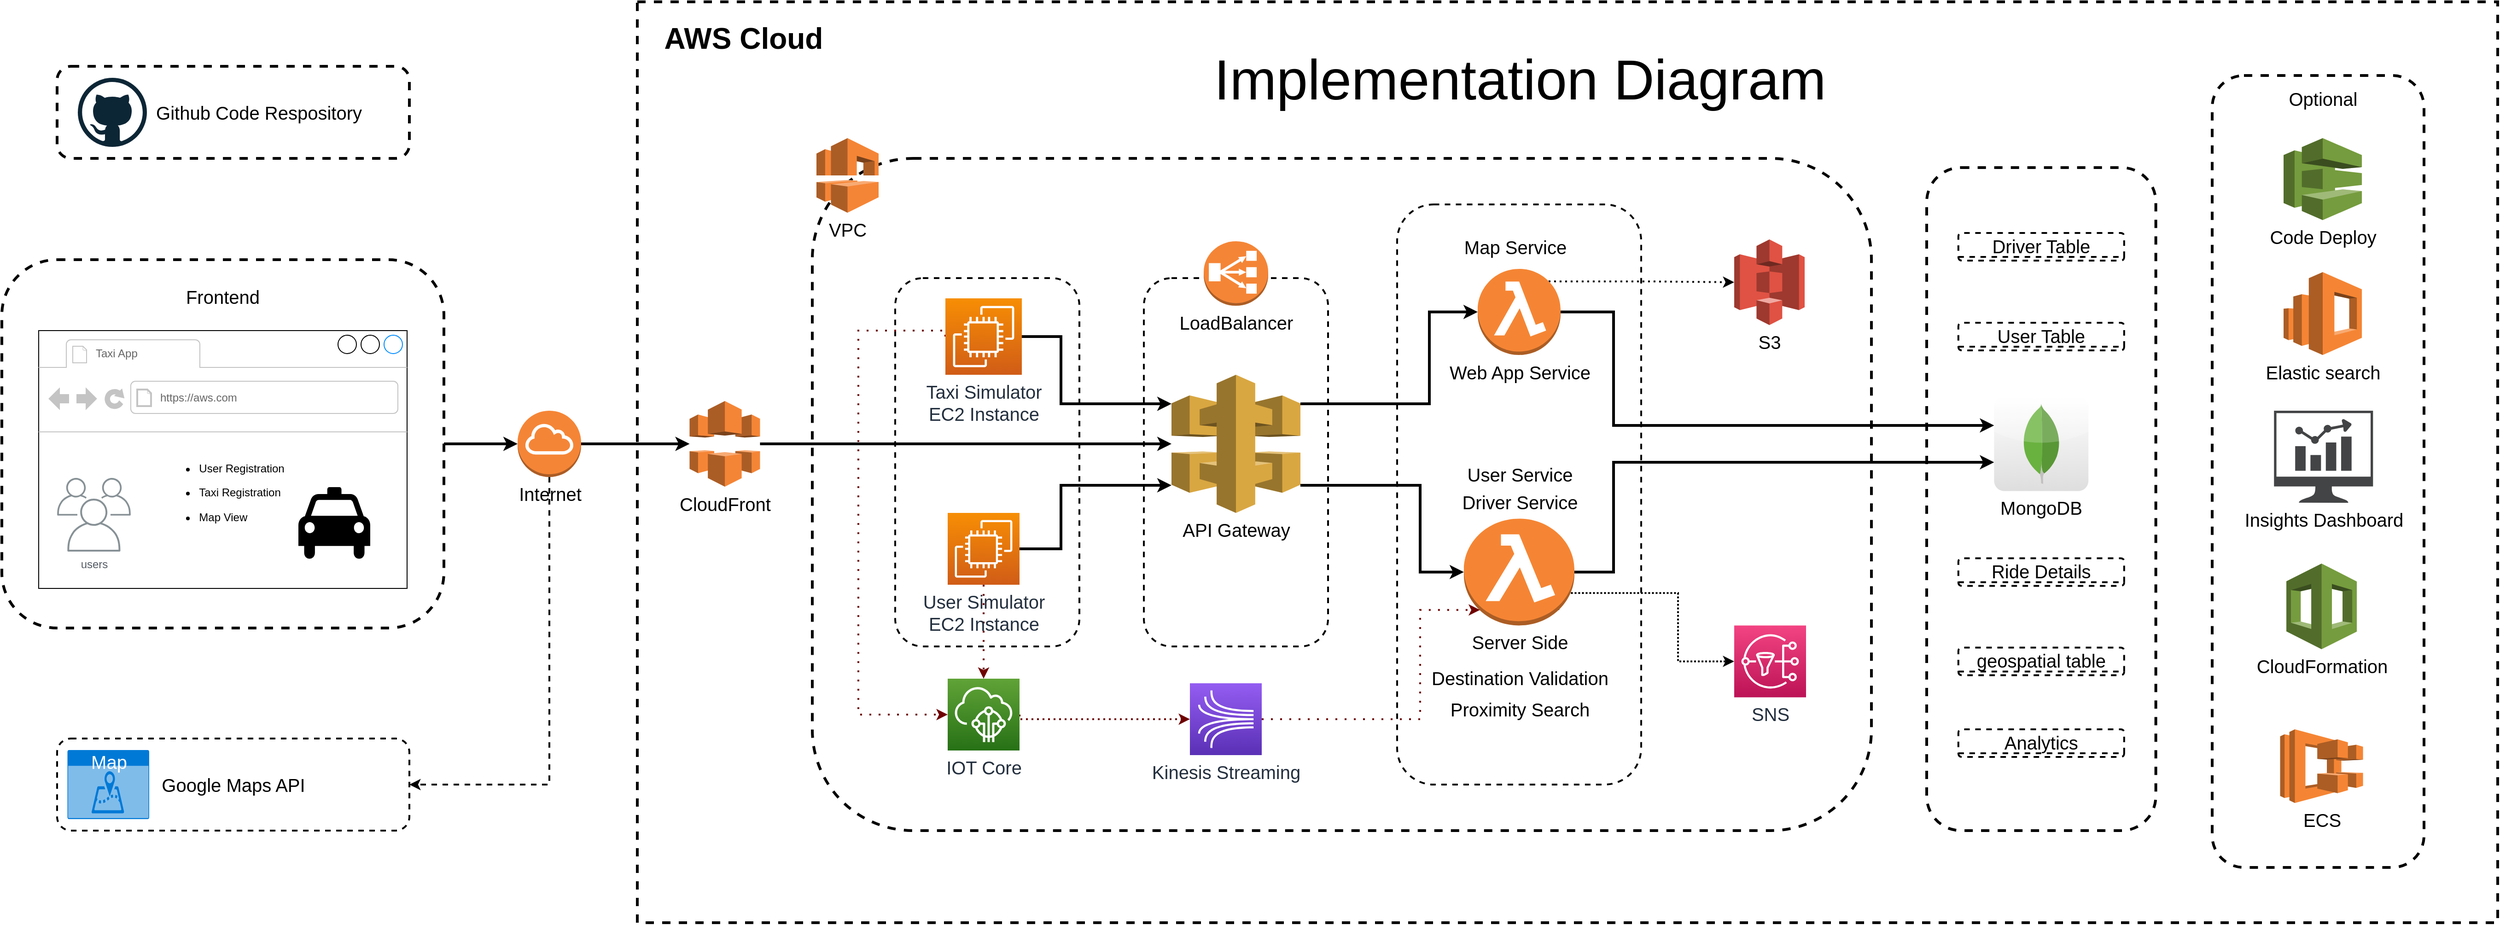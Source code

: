 <mxfile version="14.9.6" type="device"><diagram id="Hd5JqzTMImGzRNqp7jHf" name="Page-1"><mxGraphModel dx="7781" dy="1232" grid="1" gridSize="10" guides="1" tooltips="1" connect="1" arrows="1" fold="1" page="1" pageScale="1" pageWidth="4681" pageHeight="3300" math="0" shadow="0"><root><mxCell id="0"/><mxCell id="1" parent="0"/><mxCell id="UYJP8w4q7nqs6N_vbNgp-49" value="" style="rounded=0;whiteSpace=wrap;html=1;dashed=1;fontSize=20;strokeColor=#000000;strokeWidth=3;fillColor=#ffffff;" parent="1" vertex="1"><mxGeometry x="650" y="850" width="2020" height="1000" as="geometry"/></mxCell><mxCell id="UYJP8w4q7nqs6N_vbNgp-28" value="" style="rounded=1;whiteSpace=wrap;html=1;dashed=1;fontSize=20;strokeWidth=3;" parent="1" vertex="1"><mxGeometry x="840" y="1020" width="1150" height="730" as="geometry"/></mxCell><mxCell id="ry8BReEHiPAasKYLRgeb-73" value="" style="rounded=1;whiteSpace=wrap;html=1;dashed=1;fontSize=20;strokeColor=#000000;strokeWidth=2;fillColor=#ffffff;" vertex="1" parent="1"><mxGeometry x="1475" y="1070" width="265" height="630" as="geometry"/></mxCell><mxCell id="ry8BReEHiPAasKYLRgeb-71" value="" style="rounded=1;whiteSpace=wrap;html=1;fontSize=20;strokeColor=#000000;strokeWidth=2;fillColor=#ffffff;dashed=1;" vertex="1" parent="1"><mxGeometry x="930" y="1150" width="200" height="400" as="geometry"/></mxCell><mxCell id="ry8BReEHiPAasKYLRgeb-70" value="" style="rounded=1;whiteSpace=wrap;html=1;dashed=1;fontSize=20;strokeColor=#000000;strokeWidth=2;fillColor=#ffffff;" vertex="1" parent="1"><mxGeometry x="1200" y="1150" width="200" height="400" as="geometry"/></mxCell><mxCell id="ry8BReEHiPAasKYLRgeb-33" style="edgeStyle=orthogonalEdgeStyle;rounded=0;orthogonalLoop=1;jettySize=auto;html=1;exitX=0.855;exitY=0.855;exitDx=0;exitDy=0;exitPerimeter=0;entryX=0;entryY=0.5;entryDx=0;entryDy=0;entryPerimeter=0;fontSize=20;strokeWidth=2;dashed=1;dashPattern=1 1;" edge="1" parent="1" source="UYJP8w4q7nqs6N_vbNgp-7" target="UYJP8w4q7nqs6N_vbNgp-60"><mxGeometry relative="1" as="geometry"><Array as="points"><mxPoint x="1780" y="1492"/><mxPoint x="1780" y="1566"/></Array></mxGeometry></mxCell><mxCell id="UYJP8w4q7nqs6N_vbNgp-7" value="&lt;font style=&quot;font-size: 20px;&quot;&gt;Server Side&lt;/font&gt;" style="outlineConnect=0;dashed=0;verticalLabelPosition=bottom;verticalAlign=top;align=center;html=1;shape=mxgraph.aws3.lambda_function;fillColor=#F58534;gradientColor=none;fontSize=20;" parent="1" vertex="1"><mxGeometry x="1547.5" y="1411.2" width="120" height="116" as="geometry"/></mxCell><mxCell id="UYJP8w4q7nqs6N_vbNgp-50" style="edgeStyle=orthogonalEdgeStyle;rounded=0;orthogonalLoop=1;jettySize=auto;html=1;exitX=1;exitY=0.5;exitDx=0;exitDy=0;fontSize=12;strokeWidth=3;" parent="1" source="UYJP8w4q7nqs6N_vbNgp-26" target="UYJP8w4q7nqs6N_vbNgp-47" edge="1"><mxGeometry relative="1" as="geometry"/></mxCell><mxCell id="UYJP8w4q7nqs6N_vbNgp-30" value="Driver Service" style="text;html=1;align=center;verticalAlign=middle;resizable=0;points=[];autosize=1;strokeColor=none;fontSize=20;" parent="1" vertex="1"><mxGeometry x="1537.5" y="1378" width="140" height="30" as="geometry"/></mxCell><mxCell id="UYJP8w4q7nqs6N_vbNgp-31" value="Map Service" style="text;html=1;align=center;verticalAlign=middle;resizable=0;points=[];autosize=1;strokeColor=none;fontSize=20;" parent="1" vertex="1"><mxGeometry x="1537.5" y="1101" width="130" height="30" as="geometry"/></mxCell><mxCell id="UYJP8w4q7nqs6N_vbNgp-32" value="User Service" style="text;html=1;align=center;verticalAlign=middle;resizable=0;points=[];autosize=1;strokeColor=none;fontSize=20;" parent="1" vertex="1"><mxGeometry x="1542.5" y="1348" width="130" height="30" as="geometry"/></mxCell><mxCell id="UYJP8w4q7nqs6N_vbNgp-45" style="edgeStyle=orthogonalEdgeStyle;rounded=0;orthogonalLoop=1;jettySize=auto;html=1;fontSize=20;strokeWidth=3;entryX=0;entryY=0.5;entryDx=0;entryDy=0;entryPerimeter=0;exitX=1;exitY=0.8;exitDx=0;exitDy=0;exitPerimeter=0;" parent="1" source="UYJP8w4q7nqs6N_vbNgp-35" target="UYJP8w4q7nqs6N_vbNgp-7" edge="1"><mxGeometry relative="1" as="geometry"><Array as="points"><mxPoint x="1500" y="1375"/><mxPoint x="1500" y="1469"/></Array><mxPoint x="1645" y="1330" as="targetPoint"/></mxGeometry></mxCell><mxCell id="bcoqnhIMcq_wjW8kdsz5-9" style="edgeStyle=orthogonalEdgeStyle;rounded=0;orthogonalLoop=1;jettySize=auto;html=1;exitX=1;exitY=0.21;exitDx=0;exitDy=0;exitPerimeter=0;entryX=0;entryY=0.5;entryDx=0;entryDy=0;entryPerimeter=0;fontSize=20;strokeWidth=3;" parent="1" source="UYJP8w4q7nqs6N_vbNgp-35" target="bcoqnhIMcq_wjW8kdsz5-12" edge="1"><mxGeometry relative="1" as="geometry"><mxPoint x="1700" y="1109" as="targetPoint"/><Array as="points"><mxPoint x="1510" y="1287"/><mxPoint x="1510" y="1187"/></Array></mxGeometry></mxCell><mxCell id="UYJP8w4q7nqs6N_vbNgp-35" value="API Gateway" style="outlineConnect=0;dashed=0;verticalLabelPosition=bottom;verticalAlign=top;align=center;html=1;shape=mxgraph.aws3.api_gateway;fillColor=#D9A741;gradientColor=none;rounded=1;fontSize=20;strokeColor=#000000;strokeWidth=3;" parent="1" vertex="1"><mxGeometry x="1230" y="1255" width="140" height="150" as="geometry"/></mxCell><mxCell id="UYJP8w4q7nqs6N_vbNgp-39" value="" style="group;fontSize=20;" parent="1" vertex="1" connectable="0"><mxGeometry x="20" y="920" width="382.5" height="100" as="geometry"/></mxCell><mxCell id="UYJP8w4q7nqs6N_vbNgp-37" value="&amp;nbsp; &amp;nbsp; &amp;nbsp; &amp;nbsp; &amp;nbsp; Github Code Respository" style="rounded=1;whiteSpace=wrap;html=1;dashed=1;fontSize=20;strokeColor=#000000;strokeWidth=3;fillColor=#ffffff;" parent="UYJP8w4q7nqs6N_vbNgp-39" vertex="1"><mxGeometry width="382.5" height="100" as="geometry"/></mxCell><mxCell id="UYJP8w4q7nqs6N_vbNgp-38" value="" style="dashed=0;outlineConnect=0;html=1;align=center;labelPosition=center;verticalLabelPosition=bottom;verticalAlign=top;shape=mxgraph.weblogos.github;rounded=1;fontSize=20;strokeColor=#000000;strokeWidth=3;fillColor=#ffffff;" parent="UYJP8w4q7nqs6N_vbNgp-39" vertex="1"><mxGeometry x="22.5" y="12.5" width="75" height="75" as="geometry"/></mxCell><mxCell id="UYJP8w4q7nqs6N_vbNgp-44" style="edgeStyle=orthogonalEdgeStyle;rounded=0;orthogonalLoop=1;jettySize=auto;html=1;exitX=1;exitY=0.5;exitDx=0;exitDy=0;exitPerimeter=0;entryX=0;entryY=0.8;entryDx=0;entryDy=0;entryPerimeter=0;fontSize=20;strokeWidth=3;" parent="1" source="UYJP8w4q7nqs6N_vbNgp-41" target="UYJP8w4q7nqs6N_vbNgp-35" edge="1"><mxGeometry relative="1" as="geometry"><Array as="points"><mxPoint x="1110" y="1444"/><mxPoint x="1110" y="1375"/></Array></mxGeometry></mxCell><mxCell id="UYJP8w4q7nqs6N_vbNgp-104" style="edgeStyle=orthogonalEdgeStyle;rounded=0;jumpStyle=arc;orthogonalLoop=1;jettySize=auto;html=1;exitX=0.5;exitY=1;exitDx=0;exitDy=0;exitPerimeter=0;fontSize=20;strokeWidth=2;dashed=1;dashPattern=1 4;entryX=0.5;entryY=0;entryDx=0;entryDy=0;entryPerimeter=0;fillColor=#a20025;strokeColor=#6F0000;" parent="1" source="UYJP8w4q7nqs6N_vbNgp-41" target="ry8BReEHiPAasKYLRgeb-10" edge="1"><mxGeometry relative="1" as="geometry"><Array as="points"><mxPoint x="1026" y="1570"/><mxPoint x="1026" y="1570"/></Array><mxPoint x="1190" y="2090" as="targetPoint"/></mxGeometry></mxCell><mxCell id="UYJP8w4q7nqs6N_vbNgp-43" style="edgeStyle=orthogonalEdgeStyle;rounded=0;orthogonalLoop=1;jettySize=auto;html=1;exitX=1;exitY=0.5;exitDx=0;exitDy=0;exitPerimeter=0;fontSize=20;strokeWidth=3;entryX=0;entryY=0.21;entryDx=0;entryDy=0;entryPerimeter=0;" parent="1" source="UYJP8w4q7nqs6N_vbNgp-42" target="UYJP8w4q7nqs6N_vbNgp-35" edge="1"><mxGeometry relative="1" as="geometry"><Array as="points"><mxPoint x="1110" y="1214"/><mxPoint x="1110" y="1287"/></Array></mxGeometry></mxCell><mxCell id="UYJP8w4q7nqs6N_vbNgp-103" style="edgeStyle=orthogonalEdgeStyle;rounded=0;orthogonalLoop=1;jettySize=auto;html=1;exitX=0;exitY=0.5;exitDx=0;exitDy=0;exitPerimeter=0;entryX=0;entryY=0.5;entryDx=0;entryDy=0;entryPerimeter=0;fontSize=20;strokeWidth=2;jumpStyle=arc;dashed=1;dashPattern=1 4;jumpSize=6;fillColor=#a20025;strokeColor=#6F0000;" parent="1" source="UYJP8w4q7nqs6N_vbNgp-42" target="ry8BReEHiPAasKYLRgeb-10" edge="1"><mxGeometry relative="1" as="geometry"><Array as="points"><mxPoint x="985" y="1207"/><mxPoint x="890" y="1207"/><mxPoint x="890" y="1624"/></Array></mxGeometry></mxCell><mxCell id="UYJP8w4q7nqs6N_vbNgp-42" value="&lt;font style=&quot;font-size: 20px&quot;&gt;Taxi Simulator&lt;br&gt;EC2 Instance&lt;/font&gt;" style="points=[[0,0,0],[0.25,0,0],[0.5,0,0],[0.75,0,0],[1,0,0],[0,1,0],[0.25,1,0],[0.5,1,0],[0.75,1,0],[1,1,0],[0,0.25,0],[0,0.5,0],[0,0.75,0],[1,0.25,0],[1,0.5,0],[1,0.75,0]];outlineConnect=0;fontColor=#232F3E;gradientColor=#F78E04;gradientDirection=north;fillColor=#D05C17;strokeColor=#ffffff;dashed=0;verticalLabelPosition=bottom;verticalAlign=top;align=center;html=1;fontSize=20;fontStyle=0;aspect=fixed;shape=mxgraph.aws4.resourceIcon;resIcon=mxgraph.aws4.ec2;rounded=1;" parent="1" vertex="1"><mxGeometry x="984.5" y="1172" width="83" height="83" as="geometry"/></mxCell><mxCell id="UYJP8w4q7nqs6N_vbNgp-52" style="edgeStyle=orthogonalEdgeStyle;rounded=0;orthogonalLoop=1;jettySize=auto;html=1;exitX=1;exitY=0.5;exitDx=0;exitDy=0;exitPerimeter=0;fontSize=20;strokeWidth=3;entryX=0;entryY=0.5;entryDx=0;entryDy=0;entryPerimeter=0;" parent="1" source="UYJP8w4q7nqs6N_vbNgp-47" target="ry8BReEHiPAasKYLRgeb-31" edge="1"><mxGeometry relative="1" as="geometry"><mxPoint x="980" y="1330" as="targetPoint"/></mxGeometry></mxCell><mxCell id="UYJP8w4q7nqs6N_vbNgp-112" style="edgeStyle=orthogonalEdgeStyle;rounded=0;jumpStyle=arc;orthogonalLoop=1;jettySize=auto;html=1;exitX=0.5;exitY=1;exitDx=0;exitDy=0;exitPerimeter=0;fontSize=12;strokeWidth=2;entryX=1;entryY=0.5;entryDx=0;entryDy=0;dashed=1;" parent="1" source="UYJP8w4q7nqs6N_vbNgp-47" target="UYJP8w4q7nqs6N_vbNgp-113" edge="1"><mxGeometry relative="1" as="geometry"><mxPoint x="554" y="1720" as="targetPoint"/></mxGeometry></mxCell><mxCell id="UYJP8w4q7nqs6N_vbNgp-47" value="Internet" style="outlineConnect=0;dashed=0;verticalLabelPosition=bottom;verticalAlign=top;align=center;html=1;shape=mxgraph.aws3.internet_gateway;fillColor=#F58536;gradientColor=none;rounded=1;fontSize=20;strokeColor=#000000;strokeWidth=3;" parent="1" vertex="1"><mxGeometry x="520" y="1294" width="69" height="72" as="geometry"/></mxCell><mxCell id="UYJP8w4q7nqs6N_vbNgp-48" value="VPC" style="outlineConnect=0;dashed=0;verticalLabelPosition=bottom;verticalAlign=top;align=center;html=1;shape=mxgraph.aws3.vpc;fillColor=#F58536;gradientColor=none;rounded=1;fontSize=20;strokeColor=#000000;strokeWidth=3;" parent="1" vertex="1"><mxGeometry x="844.5" y="998" width="67.5" height="81" as="geometry"/></mxCell><mxCell id="UYJP8w4q7nqs6N_vbNgp-59" value="AWS Cloud" style="text;html=1;align=center;verticalAlign=middle;resizable=0;points=[];autosize=1;strokeColor=none;fontSize=32;fontStyle=1" parent="1" vertex="1"><mxGeometry x="670" y="870" width="190" height="40" as="geometry"/></mxCell><mxCell id="UYJP8w4q7nqs6N_vbNgp-60" value="SNS" style="points=[[0,0,0],[0.25,0,0],[0.5,0,0],[0.75,0,0],[1,0,0],[0,1,0],[0.25,1,0],[0.5,1,0],[0.75,1,0],[1,1,0],[0,0.25,0],[0,0.5,0],[0,0.75,0],[1,0.25,0],[1,0.5,0],[1,0.75,0]];outlineConnect=0;fontColor=#232F3E;gradientColor=#F34482;gradientDirection=north;fillColor=#BC1356;strokeColor=#ffffff;dashed=0;verticalLabelPosition=bottom;verticalAlign=top;align=center;html=1;fontSize=20;fontStyle=0;aspect=fixed;shape=mxgraph.aws4.resourceIcon;resIcon=mxgraph.aws4.sns;rounded=1;" parent="1" vertex="1"><mxGeometry x="1841" y="1527.2" width="78" height="78" as="geometry"/></mxCell><mxCell id="UYJP8w4q7nqs6N_vbNgp-100" value="" style="group;fontSize=12;" parent="1" vertex="1" connectable="0"><mxGeometry x="-40" y="1130" width="480" height="400" as="geometry"/></mxCell><mxCell id="UYJP8w4q7nqs6N_vbNgp-26" value="" style="rounded=1;whiteSpace=wrap;html=1;dashed=1;strokeWidth=3;fontSize=12;" parent="UYJP8w4q7nqs6N_vbNgp-100" vertex="1"><mxGeometry width="480" height="400" as="geometry"/></mxCell><mxCell id="UYJP8w4q7nqs6N_vbNgp-20" value="&lt;div style=&quot;text-align: justify; font-size: 12px;&quot;&gt;&lt;br style=&quot;font-size: 12px;&quot;&gt;&lt;br style=&quot;font-size: 12px;&quot;&gt;&lt;br style=&quot;font-size: 12px;&quot;&gt;&lt;div style=&quot;font-size: 12px;&quot;&gt;&lt;span style=&quot;font-size: 12px;&quot;&gt;&lt;br style=&quot;font-size: 12px;&quot;&gt;&lt;/span&gt;&lt;/div&gt;&lt;span style=&quot;font-size: 12px;&quot;&gt;&lt;br style=&quot;font-size: 12px;&quot;&gt;&lt;/span&gt;&lt;ul style=&quot;font-size: 12px;&quot;&gt;&lt;li style=&quot;font-size: 12px;&quot;&gt;&lt;span style=&quot;font-size: 12px;&quot;&gt;User Registration&lt;/span&gt;&lt;br style=&quot;font-size: 12px;&quot;&gt;&lt;/li&gt;&lt;/ul&gt;&lt;ul style=&quot;font-size: 12px;&quot;&gt;&lt;li style=&quot;font-size: 12px;&quot;&gt;Taxi Registration&lt;/li&gt;&lt;/ul&gt;&lt;ul style=&quot;font-size: 12px;&quot;&gt;&lt;li style=&quot;font-size: 12px;&quot;&gt;Map View&lt;/li&gt;&lt;/ul&gt;&lt;/div&gt;" style="strokeWidth=1;shadow=0;dashed=0;align=center;html=1;shape=mxgraph.mockup.containers.browserWindow;rSize=0;strokeColor2=#008cff;strokeColor3=#c4c4c4;mainText=,;recursiveResize=0;fontSize=12;" parent="UYJP8w4q7nqs6N_vbNgp-100" vertex="1"><mxGeometry x="40" y="77" width="400" height="280" as="geometry"/></mxCell><mxCell id="UYJP8w4q7nqs6N_vbNgp-21" value="&lt;font style=&quot;font-size: 12px;&quot;&gt;Taxi App&lt;/font&gt;" style="strokeWidth=1;shadow=0;dashed=0;align=center;html=1;shape=mxgraph.mockup.containers.anchor;fontSize=12;fontColor=#666666;align=left;" parent="UYJP8w4q7nqs6N_vbNgp-20" vertex="1"><mxGeometry x="60" y="12" width="110" height="26" as="geometry"/></mxCell><mxCell id="UYJP8w4q7nqs6N_vbNgp-22" value="&lt;font style=&quot;font-size: 12px;&quot;&gt;https://aws.com&lt;/font&gt;" style="strokeWidth=1;shadow=0;dashed=0;align=center;html=1;shape=mxgraph.mockup.containers.anchor;rSize=0;fontSize=12;fontColor=#666666;align=left;" parent="UYJP8w4q7nqs6N_vbNgp-20" vertex="1"><mxGeometry x="130" y="60" width="250" height="26" as="geometry"/></mxCell><mxCell id="UYJP8w4q7nqs6N_vbNgp-110" value="users" style="outlineConnect=0;gradientColor=none;fontColor=#545B64;strokeColor=none;fillColor=#879196;dashed=0;verticalLabelPosition=bottom;verticalAlign=top;align=center;html=1;fontSize=12;fontStyle=0;aspect=fixed;shape=mxgraph.aws4.illustration_users;pointerEvents=1;rounded=1;" parent="UYJP8w4q7nqs6N_vbNgp-20" vertex="1"><mxGeometry x="20" y="160" width="80" height="80" as="geometry"/></mxCell><mxCell id="UYJP8w4q7nqs6N_vbNgp-111" value="" style="shape=mxgraph.signs.transportation.taxi;html=1;pointerEvents=1;fillColor=#000000;strokeColor=none;verticalLabelPosition=bottom;verticalAlign=top;align=center;rounded=1;dashed=1;fontSize=12;" parent="UYJP8w4q7nqs6N_vbNgp-20" vertex="1"><mxGeometry x="282" y="170" width="78" height="80" as="geometry"/></mxCell><mxCell id="UYJP8w4q7nqs6N_vbNgp-27" value="Frontend" style="text;html=1;strokeColor=none;fillColor=none;align=center;verticalAlign=middle;whiteSpace=wrap;rounded=0;dashed=1;fontSize=20;" parent="UYJP8w4q7nqs6N_vbNgp-100" vertex="1"><mxGeometry x="210" y="30" width="60" height="20" as="geometry"/></mxCell><mxCell id="UYJP8w4q7nqs6N_vbNgp-105" style="edgeStyle=orthogonalEdgeStyle;rounded=0;jumpStyle=arc;orthogonalLoop=1;jettySize=auto;html=1;entryX=0.145;entryY=0.855;entryDx=0;entryDy=0;entryPerimeter=0;dashed=1;dashPattern=1 4;fontSize=20;strokeWidth=2;exitX=1;exitY=0.5;exitDx=0;exitDy=0;exitPerimeter=0;fillColor=#a20025;strokeColor=#6F0000;" parent="1" source="UYJP8w4q7nqs6N_vbNgp-102" target="UYJP8w4q7nqs6N_vbNgp-7" edge="1"><mxGeometry relative="1" as="geometry"><Array as="points"><mxPoint x="1500" y="1629"/><mxPoint x="1500" y="1510"/></Array></mxGeometry></mxCell><mxCell id="UYJP8w4q7nqs6N_vbNgp-102" value="Kinesis Streaming" style="points=[[0,0,0],[0.25,0,0],[0.5,0,0],[0.75,0,0],[1,0,0],[0,1,0],[0.25,1,0],[0.5,1,0],[0.75,1,0],[1,1,0],[0,0.25,0],[0,0.5,0],[0,0.75,0],[1,0.25,0],[1,0.5,0],[1,0.75,0]];outlineConnect=0;fontColor=#232F3E;gradientColor=#945DF2;gradientDirection=north;fillColor=#5A30B5;strokeColor=#ffffff;dashed=0;verticalLabelPosition=bottom;verticalAlign=top;align=center;html=1;fontSize=20;fontStyle=0;aspect=fixed;shape=mxgraph.aws4.resourceIcon;resIcon=mxgraph.aws4.kinesis;rounded=1;" parent="1" vertex="1"><mxGeometry x="1250" y="1590" width="78" height="78" as="geometry"/></mxCell><mxCell id="UYJP8w4q7nqs6N_vbNgp-108" value="LoadBalancer" style="outlineConnect=0;dashed=0;verticalLabelPosition=bottom;verticalAlign=top;align=center;html=1;shape=mxgraph.aws3.classic_load_balancer;fillColor=#F58536;gradientColor=none;rounded=1;fontSize=20;strokeColor=#000000;strokeWidth=2;" parent="1" vertex="1"><mxGeometry x="1265" y="1110" width="70" height="70" as="geometry"/></mxCell><mxCell id="UYJP8w4q7nqs6N_vbNgp-115" value="Implementation Diagram" style="text;html=1;align=center;verticalAlign=middle;resizable=0;points=[];autosize=1;strokeColor=none;fontSize=61;" parent="1" vertex="1"><mxGeometry x="1267.5" y="895" width="680" height="80" as="geometry"/></mxCell><mxCell id="bcoqnhIMcq_wjW8kdsz5-6" value="S3" style="outlineConnect=0;dashed=0;verticalLabelPosition=bottom;verticalAlign=top;align=center;html=1;shape=mxgraph.aws3.s3;fillColor=#E05243;gradientColor=none;fontSize=20;" parent="1" vertex="1"><mxGeometry x="1841" y="1108" width="76.5" height="93" as="geometry"/></mxCell><mxCell id="ry8BReEHiPAasKYLRgeb-92" style="edgeStyle=orthogonalEdgeStyle;rounded=0;orthogonalLoop=1;jettySize=auto;html=1;exitX=0.855;exitY=0.145;exitDx=0;exitDy=0;exitPerimeter=0;dashed=1;dashPattern=1 2;fontSize=20;strokeWidth=2;" edge="1" parent="1" source="bcoqnhIMcq_wjW8kdsz5-12" target="bcoqnhIMcq_wjW8kdsz5-6"><mxGeometry relative="1" as="geometry"/></mxCell><mxCell id="bcoqnhIMcq_wjW8kdsz5-12" value="&lt;font style=&quot;font-size: 20px&quot;&gt;Web App Service&lt;/font&gt;" style="outlineConnect=0;dashed=0;verticalLabelPosition=bottom;verticalAlign=top;align=center;html=1;shape=mxgraph.aws3.lambda_function;fillColor=#F58534;gradientColor=none;fontSize=20;" parent="1" vertex="1"><mxGeometry x="1562.5" y="1140" width="90" height="93.5" as="geometry"/></mxCell><mxCell id="UYJP8w4q7nqs6N_vbNgp-41" value="&lt;font style=&quot;font-size: 20px&quot;&gt;User Simulator&lt;br&gt;EC2 Instance&lt;/font&gt;" style="points=[[0,0,0],[0.25,0,0],[0.5,0,0],[0.75,0,0],[1,0,0],[0,1,0],[0.25,1,0],[0.5,1,0],[0.75,1,0],[1,1,0],[0,0.25,0],[0,0.5,0],[0,0.75,0],[1,0.25,0],[1,0.5,0],[1,0.75,0]];outlineConnect=0;fontColor=#232F3E;gradientColor=#F78E04;gradientDirection=north;fillColor=#D05C17;strokeColor=#ffffff;dashed=0;verticalLabelPosition=bottom;verticalAlign=top;align=center;html=1;fontSize=20;fontStyle=0;aspect=fixed;shape=mxgraph.aws4.resourceIcon;resIcon=mxgraph.aws4.ec2;rounded=1;" parent="1" vertex="1"><mxGeometry x="987" y="1405" width="78" height="78" as="geometry"/></mxCell><mxCell id="bcoqnhIMcq_wjW8kdsz5-15" value="Destination Validation" style="text;html=1;align=center;verticalAlign=middle;resizable=0;points=[];autosize=1;strokeColor=none;fontSize=20;" parent="1" vertex="1"><mxGeometry x="1502.5" y="1569" width="210" height="30" as="geometry"/></mxCell><mxCell id="bcoqnhIMcq_wjW8kdsz5-16" value="Proximity Search" style="text;html=1;align=center;verticalAlign=middle;resizable=0;points=[];autosize=1;strokeColor=none;fontSize=20;" parent="1" vertex="1"><mxGeometry x="1522.5" y="1603" width="170" height="30" as="geometry"/></mxCell><mxCell id="UYJP8w4q7nqs6N_vbNgp-58" value="" style="rounded=1;whiteSpace=wrap;html=1;dashed=1;fontSize=20;strokeColor=#000000;strokeWidth=3;fillColor=#ffffff;" parent="1" vertex="1"><mxGeometry x="2360" y="930" width="230" height="860" as="geometry"/></mxCell><mxCell id="bcoqnhIMcq_wjW8kdsz5-23" value="CloudFormation" style="outlineConnect=0;dashed=0;verticalLabelPosition=bottom;verticalAlign=top;align=center;html=1;shape=mxgraph.aws3.cloudformation;fillColor=#759C3E;gradientColor=none;fontSize=20;" parent="1" vertex="1"><mxGeometry x="2440.53" y="1460" width="76.5" height="93" as="geometry"/></mxCell><mxCell id="UYJP8w4q7nqs6N_vbNgp-57" value="Insights Dashboard" style="pointerEvents=1;shadow=0;dashed=0;html=1;strokeColor=none;fillColor=#434445;aspect=fixed;labelPosition=center;verticalLabelPosition=bottom;verticalAlign=top;align=center;outlineConnect=0;shape=mxgraph.vvd.nsx_dashboard;rounded=1;fontSize=20;" parent="1" vertex="1"><mxGeometry x="2427.12" y="1294" width="107.53" height="100" as="geometry"/></mxCell><mxCell id="bcoqnhIMcq_wjW8kdsz5-19" value="ECS" style="outlineConnect=0;dashed=0;verticalLabelPosition=bottom;verticalAlign=top;align=center;html=1;shape=mxgraph.aws3.ecs;fillColor=#F58534;gradientColor=none;fontSize=20;" parent="1" vertex="1"><mxGeometry x="2433.78" y="1640" width="90" height="80" as="geometry"/></mxCell><mxCell id="ry8BReEHiPAasKYLRgeb-11" style="edgeStyle=orthogonalEdgeStyle;rounded=0;orthogonalLoop=1;jettySize=auto;html=1;exitX=1;exitY=0.5;exitDx=0;exitDy=0;exitPerimeter=0;entryX=0;entryY=0.5;entryDx=0;entryDy=0;entryPerimeter=0;fontSize=20;dashed=1;strokeWidth=2;dashPattern=1 2;fillColor=#a20025;strokeColor=#6F0000;" edge="1" parent="1" source="ry8BReEHiPAasKYLRgeb-10" target="UYJP8w4q7nqs6N_vbNgp-102"><mxGeometry relative="1" as="geometry"><Array as="points"><mxPoint x="1065" y="1629"/></Array></mxGeometry></mxCell><mxCell id="ry8BReEHiPAasKYLRgeb-10" value="IOT Core" style="points=[[0,0,0],[0.25,0,0],[0.5,0,0],[0.75,0,0],[1,0,0],[0,1,0],[0.25,1,0],[0.5,1,0],[0.75,1,0],[1,1,0],[0,0.25,0],[0,0.5,0],[0,0.75,0],[1,0.25,0],[1,0.5,0],[1,0.75,0]];outlineConnect=0;fontColor=#232F3E;gradientColor=#60A337;gradientDirection=north;fillColor=#277116;strokeColor=#ffffff;dashed=0;verticalLabelPosition=bottom;verticalAlign=top;align=center;html=1;fontSize=20;fontStyle=0;aspect=fixed;shape=mxgraph.aws4.resourceIcon;resIcon=mxgraph.aws4.iot_core;" vertex="1" parent="1"><mxGeometry x="987" y="1585" width="78" height="78" as="geometry"/></mxCell><mxCell id="ry8BReEHiPAasKYLRgeb-32" style="edgeStyle=orthogonalEdgeStyle;rounded=0;orthogonalLoop=1;jettySize=auto;html=1;fontSize=20;strokeWidth=3;" edge="1" parent="1" source="ry8BReEHiPAasKYLRgeb-31" target="UYJP8w4q7nqs6N_vbNgp-35"><mxGeometry relative="1" as="geometry"/></mxCell><mxCell id="ry8BReEHiPAasKYLRgeb-31" value="CloudFront" style="outlineConnect=0;dashed=0;verticalLabelPosition=bottom;verticalAlign=top;align=center;html=1;shape=mxgraph.aws3.cloudfront;fillColor=#F58536;gradientColor=none;fontSize=20;" vertex="1" parent="1"><mxGeometry x="706.75" y="1283.5" width="76.5" height="93" as="geometry"/></mxCell><mxCell id="ry8BReEHiPAasKYLRgeb-6" value="" style="rounded=1;whiteSpace=wrap;html=1;dashed=1;fontSize=20;strokeWidth=3;" vertex="1" parent="1"><mxGeometry x="2050" y="1030" width="248.8" height="720" as="geometry"/></mxCell><mxCell id="UYJP8w4q7nqs6N_vbNgp-61" value="Driver Table" style="swimlane;fontStyle=0;childLayout=stackLayout;horizontal=1;startSize=26;fillColor=none;horizontalStack=0;resizeParent=1;resizeParentMax=0;resizeLast=0;collapsible=1;marginBottom=0;rounded=1;dashed=1;fontSize=20;strokeColor=#000000;strokeWidth=2;" parent="1" vertex="1" collapsed="1"><mxGeometry x="2084.4" y="1101" width="180" height="30" as="geometry"><mxRectangle x="2080" y="1350" width="200" height="286" as="alternateBounds"/></mxGeometry></mxCell><mxCell id="UYJP8w4q7nqs6N_vbNgp-62" value="Taxi ID" style="text;strokeColor=none;fillColor=none;align=left;verticalAlign=top;spacingLeft=4;spacingRight=4;overflow=hidden;rotatable=0;points=[[0,0.5],[1,0.5]];portConstraint=eastwest;" parent="UYJP8w4q7nqs6N_vbNgp-61" vertex="1"><mxGeometry y="26" width="180" height="26" as="geometry"/></mxCell><mxCell id="UYJP8w4q7nqs6N_vbNgp-67" value="First Name" style="text;strokeColor=none;fillColor=none;align=left;verticalAlign=top;spacingLeft=4;spacingRight=4;overflow=hidden;rotatable=0;points=[[0,0.5],[1,0.5]];portConstraint=eastwest;" parent="UYJP8w4q7nqs6N_vbNgp-61" vertex="1"><mxGeometry y="52" width="180" height="26" as="geometry"/></mxCell><mxCell id="UYJP8w4q7nqs6N_vbNgp-68" value="Last Name" style="text;strokeColor=none;fillColor=none;align=left;verticalAlign=top;spacingLeft=4;spacingRight=4;overflow=hidden;rotatable=0;points=[[0,0.5],[1,0.5]];portConstraint=eastwest;" parent="UYJP8w4q7nqs6N_vbNgp-61" vertex="1"><mxGeometry y="78" width="180" height="26" as="geometry"/></mxCell><mxCell id="UYJP8w4q7nqs6N_vbNgp-73" value="Password" style="text;strokeColor=none;fillColor=none;align=left;verticalAlign=top;spacingLeft=4;spacingRight=4;overflow=hidden;rotatable=0;points=[[0,0.5],[1,0.5]];portConstraint=eastwest;" parent="UYJP8w4q7nqs6N_vbNgp-61" vertex="1"><mxGeometry y="104" width="180" height="26" as="geometry"/></mxCell><mxCell id="UYJP8w4q7nqs6N_vbNgp-71" value="Driver License No" style="text;strokeColor=none;fillColor=none;align=left;verticalAlign=top;spacingLeft=4;spacingRight=4;overflow=hidden;rotatable=0;points=[[0,0.5],[1,0.5]];portConstraint=eastwest;" parent="UYJP8w4q7nqs6N_vbNgp-61" vertex="1"><mxGeometry y="130" width="180" height="26" as="geometry"/></mxCell><mxCell id="UYJP8w4q7nqs6N_vbNgp-70" value="Car License No" style="text;strokeColor=none;fillColor=none;align=left;verticalAlign=top;spacingLeft=4;spacingRight=4;overflow=hidden;rotatable=0;points=[[0,0.5],[1,0.5]];portConstraint=eastwest;" parent="UYJP8w4q7nqs6N_vbNgp-61" vertex="1"><mxGeometry y="156" width="180" height="26" as="geometry"/></mxCell><mxCell id="UYJP8w4q7nqs6N_vbNgp-72" value="Car Type" style="text;strokeColor=none;fillColor=none;align=left;verticalAlign=top;spacingLeft=4;spacingRight=4;overflow=hidden;rotatable=0;points=[[0,0.5],[1,0.5]];portConstraint=eastwest;" parent="UYJP8w4q7nqs6N_vbNgp-61" vertex="1"><mxGeometry y="182" width="180" height="26" as="geometry"/></mxCell><mxCell id="UYJP8w4q7nqs6N_vbNgp-69" value="Base Location" style="text;strokeColor=none;fillColor=none;align=left;verticalAlign=top;spacingLeft=4;spacingRight=4;overflow=hidden;rotatable=0;points=[[0,0.5],[1,0.5]];portConstraint=eastwest;" parent="UYJP8w4q7nqs6N_vbNgp-61" vertex="1"><mxGeometry y="208" width="180" height="26" as="geometry"/></mxCell><mxCell id="UYJP8w4q7nqs6N_vbNgp-74" value="Shift Time" style="text;strokeColor=none;fillColor=none;align=left;verticalAlign=top;spacingLeft=4;spacingRight=4;overflow=hidden;rotatable=0;points=[[0,0.5],[1,0.5]];portConstraint=eastwest;" parent="UYJP8w4q7nqs6N_vbNgp-61" vertex="1"><mxGeometry y="234" width="180" height="26" as="geometry"/></mxCell><mxCell id="UYJP8w4q7nqs6N_vbNgp-75" value="Status" style="text;strokeColor=none;fillColor=none;align=left;verticalAlign=top;spacingLeft=4;spacingRight=4;overflow=hidden;rotatable=0;points=[[0,0.5],[1,0.5]];portConstraint=eastwest;" parent="UYJP8w4q7nqs6N_vbNgp-61" vertex="1"><mxGeometry y="260" width="180" height="26" as="geometry"/></mxCell><mxCell id="UYJP8w4q7nqs6N_vbNgp-76" value="User Table" style="swimlane;fontStyle=0;childLayout=stackLayout;horizontal=1;startSize=26;fillColor=none;horizontalStack=0;resizeParent=1;resizeParentMax=0;resizeLast=0;collapsible=1;marginBottom=0;rounded=1;dashed=1;fontSize=20;strokeColor=#000000;strokeWidth=2;" parent="1" vertex="1" collapsed="1"><mxGeometry x="2084.4" y="1198.5" width="180" height="30" as="geometry"><mxRectangle x="2240" y="1350" width="160" height="208" as="alternateBounds"/></mxGeometry></mxCell><mxCell id="UYJP8w4q7nqs6N_vbNgp-77" value="User ID" style="text;strokeColor=none;fillColor=none;align=left;verticalAlign=top;spacingLeft=4;spacingRight=4;overflow=hidden;rotatable=0;points=[[0,0.5],[1,0.5]];portConstraint=eastwest;" parent="UYJP8w4q7nqs6N_vbNgp-76" vertex="1"><mxGeometry y="26" width="180" height="26" as="geometry"/></mxCell><mxCell id="UYJP8w4q7nqs6N_vbNgp-78" value="First Name" style="text;strokeColor=none;fillColor=none;align=left;verticalAlign=top;spacingLeft=4;spacingRight=4;overflow=hidden;rotatable=0;points=[[0,0.5],[1,0.5]];portConstraint=eastwest;" parent="UYJP8w4q7nqs6N_vbNgp-76" vertex="1"><mxGeometry y="52" width="180" height="26" as="geometry"/></mxCell><mxCell id="UYJP8w4q7nqs6N_vbNgp-79" value="Last Name" style="text;strokeColor=none;fillColor=none;align=left;verticalAlign=top;spacingLeft=4;spacingRight=4;overflow=hidden;rotatable=0;points=[[0,0.5],[1,0.5]];portConstraint=eastwest;" parent="UYJP8w4q7nqs6N_vbNgp-76" vertex="1"><mxGeometry y="78" width="180" height="26" as="geometry"/></mxCell><mxCell id="UYJP8w4q7nqs6N_vbNgp-80" value="Password" style="text;strokeColor=none;fillColor=none;align=left;verticalAlign=top;spacingLeft=4;spacingRight=4;overflow=hidden;rotatable=0;points=[[0,0.5],[1,0.5]];portConstraint=eastwest;" parent="UYJP8w4q7nqs6N_vbNgp-76" vertex="1"><mxGeometry y="104" width="180" height="26" as="geometry"/></mxCell><mxCell id="UYJP8w4q7nqs6N_vbNgp-81" value="Current Location" style="text;strokeColor=none;fillColor=none;align=left;verticalAlign=top;spacingLeft=4;spacingRight=4;overflow=hidden;rotatable=0;points=[[0,0.5],[1,0.5]];portConstraint=eastwest;" parent="UYJP8w4q7nqs6N_vbNgp-76" vertex="1"><mxGeometry y="130" width="180" height="26" as="geometry"/></mxCell><mxCell id="UYJP8w4q7nqs6N_vbNgp-82" value="Car License No" style="text;strokeColor=none;fillColor=none;align=left;verticalAlign=top;spacingLeft=4;spacingRight=4;overflow=hidden;rotatable=0;points=[[0,0.5],[1,0.5]];portConstraint=eastwest;" parent="UYJP8w4q7nqs6N_vbNgp-76" vertex="1"><mxGeometry y="156" width="180" height="26" as="geometry"/></mxCell><mxCell id="UYJP8w4q7nqs6N_vbNgp-86" value="Status" style="text;strokeColor=none;fillColor=none;align=left;verticalAlign=top;spacingLeft=4;spacingRight=4;overflow=hidden;rotatable=0;points=[[0,0.5],[1,0.5]];portConstraint=eastwest;" parent="UYJP8w4q7nqs6N_vbNgp-76" vertex="1"><mxGeometry y="182" width="180" height="26" as="geometry"/></mxCell><mxCell id="UYJP8w4q7nqs6N_vbNgp-87" value="Ride Details" style="swimlane;fontStyle=0;childLayout=stackLayout;horizontal=1;startSize=26;fillColor=none;horizontalStack=0;resizeParent=1;resizeParentMax=0;resizeLast=0;collapsible=1;marginBottom=0;rounded=1;dashed=1;fontSize=20;strokeColor=#000000;strokeWidth=2;" parent="1" vertex="1" collapsed="1"><mxGeometry x="2084.4" y="1454.2" width="180" height="30" as="geometry"><mxRectangle x="3600" y="800" width="200" height="260" as="alternateBounds"/></mxGeometry></mxCell><mxCell id="UYJP8w4q7nqs6N_vbNgp-88" value="Booking ID" style="text;strokeColor=none;fillColor=none;align=left;verticalAlign=top;spacingLeft=4;spacingRight=4;overflow=hidden;rotatable=0;points=[[0,0.5],[1,0.5]];portConstraint=eastwest;" parent="UYJP8w4q7nqs6N_vbNgp-87" vertex="1"><mxGeometry y="26" width="180" height="26" as="geometry"/></mxCell><mxCell id="UYJP8w4q7nqs6N_vbNgp-89" value="Driver ID" style="text;strokeColor=none;fillColor=none;align=left;verticalAlign=top;spacingLeft=4;spacingRight=4;overflow=hidden;rotatable=0;points=[[0,0.5],[1,0.5]];portConstraint=eastwest;" parent="UYJP8w4q7nqs6N_vbNgp-87" vertex="1"><mxGeometry y="52" width="180" height="26" as="geometry"/></mxCell><mxCell id="UYJP8w4q7nqs6N_vbNgp-90" value="Passenger ID" style="text;strokeColor=none;fillColor=none;align=left;verticalAlign=top;spacingLeft=4;spacingRight=4;overflow=hidden;rotatable=0;points=[[0,0.5],[1,0.5]];portConstraint=eastwest;" parent="UYJP8w4q7nqs6N_vbNgp-87" vertex="1"><mxGeometry y="78" width="180" height="26" as="geometry"/></mxCell><mxCell id="UYJP8w4q7nqs6N_vbNgp-91" value="Booking Time" style="text;strokeColor=none;fillColor=none;align=left;verticalAlign=top;spacingLeft=4;spacingRight=4;overflow=hidden;rotatable=0;points=[[0,0.5],[1,0.5]];portConstraint=eastwest;" parent="UYJP8w4q7nqs6N_vbNgp-87" vertex="1"><mxGeometry y="104" width="180" height="26" as="geometry"/></mxCell><mxCell id="UYJP8w4q7nqs6N_vbNgp-92" value="Source Location" style="text;strokeColor=none;fillColor=none;align=left;verticalAlign=top;spacingLeft=4;spacingRight=4;overflow=hidden;rotatable=0;points=[[0,0.5],[1,0.5]];portConstraint=eastwest;" parent="UYJP8w4q7nqs6N_vbNgp-87" vertex="1"><mxGeometry y="130" width="180" height="26" as="geometry"/></mxCell><mxCell id="UYJP8w4q7nqs6N_vbNgp-93" value="Destination Location" style="text;strokeColor=none;fillColor=none;align=left;verticalAlign=top;spacingLeft=4;spacingRight=4;overflow=hidden;rotatable=0;points=[[0,0.5],[1,0.5]];portConstraint=eastwest;" parent="UYJP8w4q7nqs6N_vbNgp-87" vertex="1"><mxGeometry y="156" width="180" height="26" as="geometry"/></mxCell><mxCell id="UYJP8w4q7nqs6N_vbNgp-94" value="Taxi Type" style="text;strokeColor=none;fillColor=none;align=left;verticalAlign=top;spacingLeft=4;spacingRight=4;overflow=hidden;rotatable=0;points=[[0,0.5],[1,0.5]];portConstraint=eastwest;" parent="UYJP8w4q7nqs6N_vbNgp-87" vertex="1"><mxGeometry y="182" width="180" height="26" as="geometry"/></mxCell><mxCell id="UYJP8w4q7nqs6N_vbNgp-95" value="Ride Start Time" style="text;strokeColor=none;fillColor=none;align=left;verticalAlign=top;spacingLeft=4;spacingRight=4;overflow=hidden;rotatable=0;points=[[0,0.5],[1,0.5]];portConstraint=eastwest;" parent="UYJP8w4q7nqs6N_vbNgp-87" vertex="1"><mxGeometry y="208" width="180" height="26" as="geometry"/></mxCell><mxCell id="UYJP8w4q7nqs6N_vbNgp-96" value="OTP" style="text;strokeColor=none;fillColor=none;align=left;verticalAlign=top;spacingLeft=4;spacingRight=4;overflow=hidden;rotatable=0;points=[[0,0.5],[1,0.5]];portConstraint=eastwest;" parent="UYJP8w4q7nqs6N_vbNgp-87" vertex="1"><mxGeometry y="234" width="180" height="26" as="geometry"/></mxCell><mxCell id="ry8BReEHiPAasKYLRgeb-1" value="MongoDB" style="dashed=0;outlineConnect=0;html=1;align=center;labelPosition=center;verticalLabelPosition=bottom;verticalAlign=top;shape=mxgraph.webicons.mongodb;gradientColor=#DFDEDE;fontSize=20;" vertex="1" parent="1"><mxGeometry x="2123.2" y="1278.8" width="102.4" height="102.4" as="geometry"/></mxCell><mxCell id="ry8BReEHiPAasKYLRgeb-2" value="geospatial table" style="swimlane;fontStyle=0;childLayout=stackLayout;horizontal=1;startSize=26;fillColor=none;horizontalStack=0;resizeParent=1;resizeParentMax=0;resizeLast=0;collapsible=1;marginBottom=0;rounded=1;dashed=1;fontSize=20;strokeColor=#000000;strokeWidth=2;" vertex="1" collapsed="1" parent="1"><mxGeometry x="2084.4" y="1551.2" width="180" height="30" as="geometry"><mxRectangle x="1940" y="2010" width="200" height="104" as="alternateBounds"/></mxGeometry></mxCell><mxCell id="ry8BReEHiPAasKYLRgeb-3" value="Taxi ID" style="text;strokeColor=none;fillColor=none;align=left;verticalAlign=top;spacingLeft=4;spacingRight=4;overflow=hidden;rotatable=0;points=[[0,0.5],[1,0.5]];portConstraint=eastwest;" vertex="1" parent="ry8BReEHiPAasKYLRgeb-2"><mxGeometry y="26" width="180" height="26" as="geometry"/></mxCell><mxCell id="ry8BReEHiPAasKYLRgeb-4" value="Lattitude" style="text;strokeColor=none;fillColor=none;align=left;verticalAlign=top;spacingLeft=4;spacingRight=4;overflow=hidden;rotatable=0;points=[[0,0.5],[1,0.5]];portConstraint=eastwest;" vertex="1" parent="ry8BReEHiPAasKYLRgeb-2"><mxGeometry y="52" width="180" height="26" as="geometry"/></mxCell><mxCell id="ry8BReEHiPAasKYLRgeb-5" value="Longitude" style="text;strokeColor=none;fillColor=none;align=left;verticalAlign=top;spacingLeft=4;spacingRight=4;overflow=hidden;rotatable=0;points=[[0,0.5],[1,0.5]];portConstraint=eastwest;" vertex="1" parent="ry8BReEHiPAasKYLRgeb-2"><mxGeometry y="78" width="180" height="26" as="geometry"/></mxCell><mxCell id="ry8BReEHiPAasKYLRgeb-77" value="Analytics" style="swimlane;fontStyle=0;childLayout=stackLayout;horizontal=1;startSize=26;fillColor=none;horizontalStack=0;resizeParent=1;resizeParentMax=0;resizeLast=0;collapsible=1;marginBottom=0;rounded=1;dashed=1;fontSize=20;strokeColor=#000000;strokeWidth=2;" vertex="1" collapsed="1" parent="1"><mxGeometry x="2084.4" y="1640" width="180" height="30" as="geometry"><mxRectangle x="3600" y="800" width="200" height="260" as="alternateBounds"/></mxGeometry></mxCell><mxCell id="ry8BReEHiPAasKYLRgeb-78" value="Booking ID" style="text;strokeColor=none;fillColor=none;align=left;verticalAlign=top;spacingLeft=4;spacingRight=4;overflow=hidden;rotatable=0;points=[[0,0.5],[1,0.5]];portConstraint=eastwest;" vertex="1" parent="ry8BReEHiPAasKYLRgeb-77"><mxGeometry y="26" width="180" height="26" as="geometry"/></mxCell><mxCell id="ry8BReEHiPAasKYLRgeb-79" value="Driver ID" style="text;strokeColor=none;fillColor=none;align=left;verticalAlign=top;spacingLeft=4;spacingRight=4;overflow=hidden;rotatable=0;points=[[0,0.5],[1,0.5]];portConstraint=eastwest;" vertex="1" parent="ry8BReEHiPAasKYLRgeb-77"><mxGeometry y="52" width="180" height="26" as="geometry"/></mxCell><mxCell id="ry8BReEHiPAasKYLRgeb-80" value="Passenger ID" style="text;strokeColor=none;fillColor=none;align=left;verticalAlign=top;spacingLeft=4;spacingRight=4;overflow=hidden;rotatable=0;points=[[0,0.5],[1,0.5]];portConstraint=eastwest;" vertex="1" parent="ry8BReEHiPAasKYLRgeb-77"><mxGeometry y="78" width="180" height="26" as="geometry"/></mxCell><mxCell id="ry8BReEHiPAasKYLRgeb-81" value="Booking Time" style="text;strokeColor=none;fillColor=none;align=left;verticalAlign=top;spacingLeft=4;spacingRight=4;overflow=hidden;rotatable=0;points=[[0,0.5],[1,0.5]];portConstraint=eastwest;" vertex="1" parent="ry8BReEHiPAasKYLRgeb-77"><mxGeometry y="104" width="180" height="26" as="geometry"/></mxCell><mxCell id="ry8BReEHiPAasKYLRgeb-82" value="Source Location" style="text;strokeColor=none;fillColor=none;align=left;verticalAlign=top;spacingLeft=4;spacingRight=4;overflow=hidden;rotatable=0;points=[[0,0.5],[1,0.5]];portConstraint=eastwest;" vertex="1" parent="ry8BReEHiPAasKYLRgeb-77"><mxGeometry y="130" width="180" height="26" as="geometry"/></mxCell><mxCell id="ry8BReEHiPAasKYLRgeb-83" value="Destination Location" style="text;strokeColor=none;fillColor=none;align=left;verticalAlign=top;spacingLeft=4;spacingRight=4;overflow=hidden;rotatable=0;points=[[0,0.5],[1,0.5]];portConstraint=eastwest;" vertex="1" parent="ry8BReEHiPAasKYLRgeb-77"><mxGeometry y="156" width="180" height="26" as="geometry"/></mxCell><mxCell id="ry8BReEHiPAasKYLRgeb-84" value="Taxi Type" style="text;strokeColor=none;fillColor=none;align=left;verticalAlign=top;spacingLeft=4;spacingRight=4;overflow=hidden;rotatable=0;points=[[0,0.5],[1,0.5]];portConstraint=eastwest;" vertex="1" parent="ry8BReEHiPAasKYLRgeb-77"><mxGeometry y="182" width="180" height="26" as="geometry"/></mxCell><mxCell id="ry8BReEHiPAasKYLRgeb-85" value="Ride Start Time" style="text;strokeColor=none;fillColor=none;align=left;verticalAlign=top;spacingLeft=4;spacingRight=4;overflow=hidden;rotatable=0;points=[[0,0.5],[1,0.5]];portConstraint=eastwest;" vertex="1" parent="ry8BReEHiPAasKYLRgeb-77"><mxGeometry y="208" width="180" height="26" as="geometry"/></mxCell><mxCell id="ry8BReEHiPAasKYLRgeb-86" value="OTP" style="text;strokeColor=none;fillColor=none;align=left;verticalAlign=top;spacingLeft=4;spacingRight=4;overflow=hidden;rotatable=0;points=[[0,0.5],[1,0.5]];portConstraint=eastwest;" vertex="1" parent="ry8BReEHiPAasKYLRgeb-77"><mxGeometry y="234" width="180" height="26" as="geometry"/></mxCell><mxCell id="ry8BReEHiPAasKYLRgeb-72" style="edgeStyle=orthogonalEdgeStyle;rounded=0;orthogonalLoop=1;jettySize=auto;html=1;exitX=1;exitY=0.5;exitDx=0;exitDy=0;exitPerimeter=0;fontSize=20;strokeWidth=3;" edge="1" parent="1" source="bcoqnhIMcq_wjW8kdsz5-12" target="ry8BReEHiPAasKYLRgeb-1"><mxGeometry relative="1" as="geometry"><Array as="points"><mxPoint x="1710" y="1187"/><mxPoint x="1710" y="1310"/></Array></mxGeometry></mxCell><mxCell id="UYJP8w4q7nqs6N_vbNgp-46" style="edgeStyle=orthogonalEdgeStyle;rounded=0;orthogonalLoop=1;jettySize=auto;html=1;exitX=1;exitY=0.5;exitDx=0;exitDy=0;exitPerimeter=0;fontSize=20;strokeWidth=3;" parent="1" source="UYJP8w4q7nqs6N_vbNgp-7" target="ry8BReEHiPAasKYLRgeb-1" edge="1"><mxGeometry relative="1" as="geometry"><Array as="points"><mxPoint x="1710" y="1469"/><mxPoint x="1710" y="1350"/></Array><mxPoint x="2990" y="1160" as="targetPoint"/></mxGeometry></mxCell><mxCell id="ry8BReEHiPAasKYLRgeb-88" value="Optional" style="text;html=1;align=center;verticalAlign=middle;resizable=0;points=[];autosize=1;strokeColor=none;fontSize=20;" vertex="1" parent="1"><mxGeometry x="2434.89" y="940" width="90" height="30" as="geometry"/></mxCell><mxCell id="ry8BReEHiPAasKYLRgeb-90" value="Code Deploy" style="outlineConnect=0;dashed=0;verticalLabelPosition=bottom;verticalAlign=top;align=center;html=1;shape=mxgraph.aws3.codedeploy;fillColor=#759C3E;gradientColor=none;rounded=1;fontSize=20;strokeColor=#000000;strokeWidth=3;" vertex="1" parent="1"><mxGeometry x="2437.5" y="998" width="85" height="89" as="geometry"/></mxCell><mxCell id="ry8BReEHiPAasKYLRgeb-91" value="Elastic search" style="outlineConnect=0;dashed=0;verticalLabelPosition=bottom;verticalAlign=top;align=center;html=1;shape=mxgraph.aws3.elasticsearch_service;fillColor=#F58534;gradientColor=none;rounded=1;fontSize=20;strokeColor=#000000;strokeWidth=3;" vertex="1" parent="1"><mxGeometry x="2437.5" y="1143.5" width="85" height="90" as="geometry"/></mxCell><mxCell id="ry8BReEHiPAasKYLRgeb-93" value="" style="group" vertex="1" connectable="0" parent="1"><mxGeometry x="20" y="1650" width="382.5" height="100" as="geometry"/></mxCell><mxCell id="UYJP8w4q7nqs6N_vbNgp-113" value="Google Maps API" style="rounded=1;whiteSpace=wrap;html=1;dashed=1;fontSize=20;strokeColor=#000000;strokeWidth=2;fillColor=#ffffff;" parent="ry8BReEHiPAasKYLRgeb-93" vertex="1"><mxGeometry width="382.5" height="100" as="geometry"/></mxCell><mxCell id="UYJP8w4q7nqs6N_vbNgp-14" value="Map" style="html=1;strokeColor=none;fillColor=#0079D6;labelPosition=center;verticalLabelPosition=middle;verticalAlign=top;align=center;fontSize=20;outlineConnect=0;spacingTop=-6;fontColor=#FFFFFF;shape=mxgraph.sitemap.map;" parent="ry8BReEHiPAasKYLRgeb-93" vertex="1"><mxGeometry x="11.25" y="12.5" width="88.75" height="75" as="geometry"/></mxCell></root></mxGraphModel></diagram></mxfile>